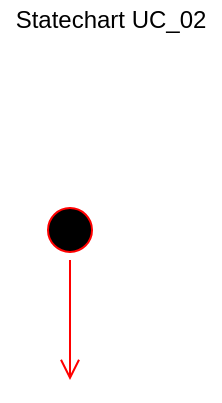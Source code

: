 <mxfile version="13.9.2" type="device"><diagram id="gZPHSzrvws8iFvNSdCjG" name="Page-1"><mxGraphModel dx="868" dy="393" grid="1" gridSize="10" guides="1" tooltips="1" connect="1" arrows="1" fold="1" page="1" pageScale="1" pageWidth="827" pageHeight="1169" math="0" shadow="0"><root><mxCell id="0"/><mxCell id="1" parent="0"/><mxCell id="1RyxTarLBpTnLWKxGgeo-3" value="" style="ellipse;html=1;shape=startState;fillColor=#000000;strokeColor=#ff0000;" vertex="1" parent="1"><mxGeometry x="30" y="110" width="30" height="30" as="geometry"/></mxCell><mxCell id="1RyxTarLBpTnLWKxGgeo-4" value="" style="edgeStyle=orthogonalEdgeStyle;html=1;verticalAlign=bottom;endArrow=open;endSize=8;strokeColor=#ff0000;" edge="1" source="1RyxTarLBpTnLWKxGgeo-3" parent="1"><mxGeometry relative="1" as="geometry"><mxPoint x="45" y="200" as="targetPoint"/></mxGeometry></mxCell><mxCell id="1RyxTarLBpTnLWKxGgeo-5" value="Statechart UC_02" style="text;html=1;align=center;verticalAlign=middle;resizable=0;points=[];autosize=1;" vertex="1" parent="1"><mxGeometry x="10" y="10" width="110" height="20" as="geometry"/></mxCell></root></mxGraphModel></diagram></mxfile>